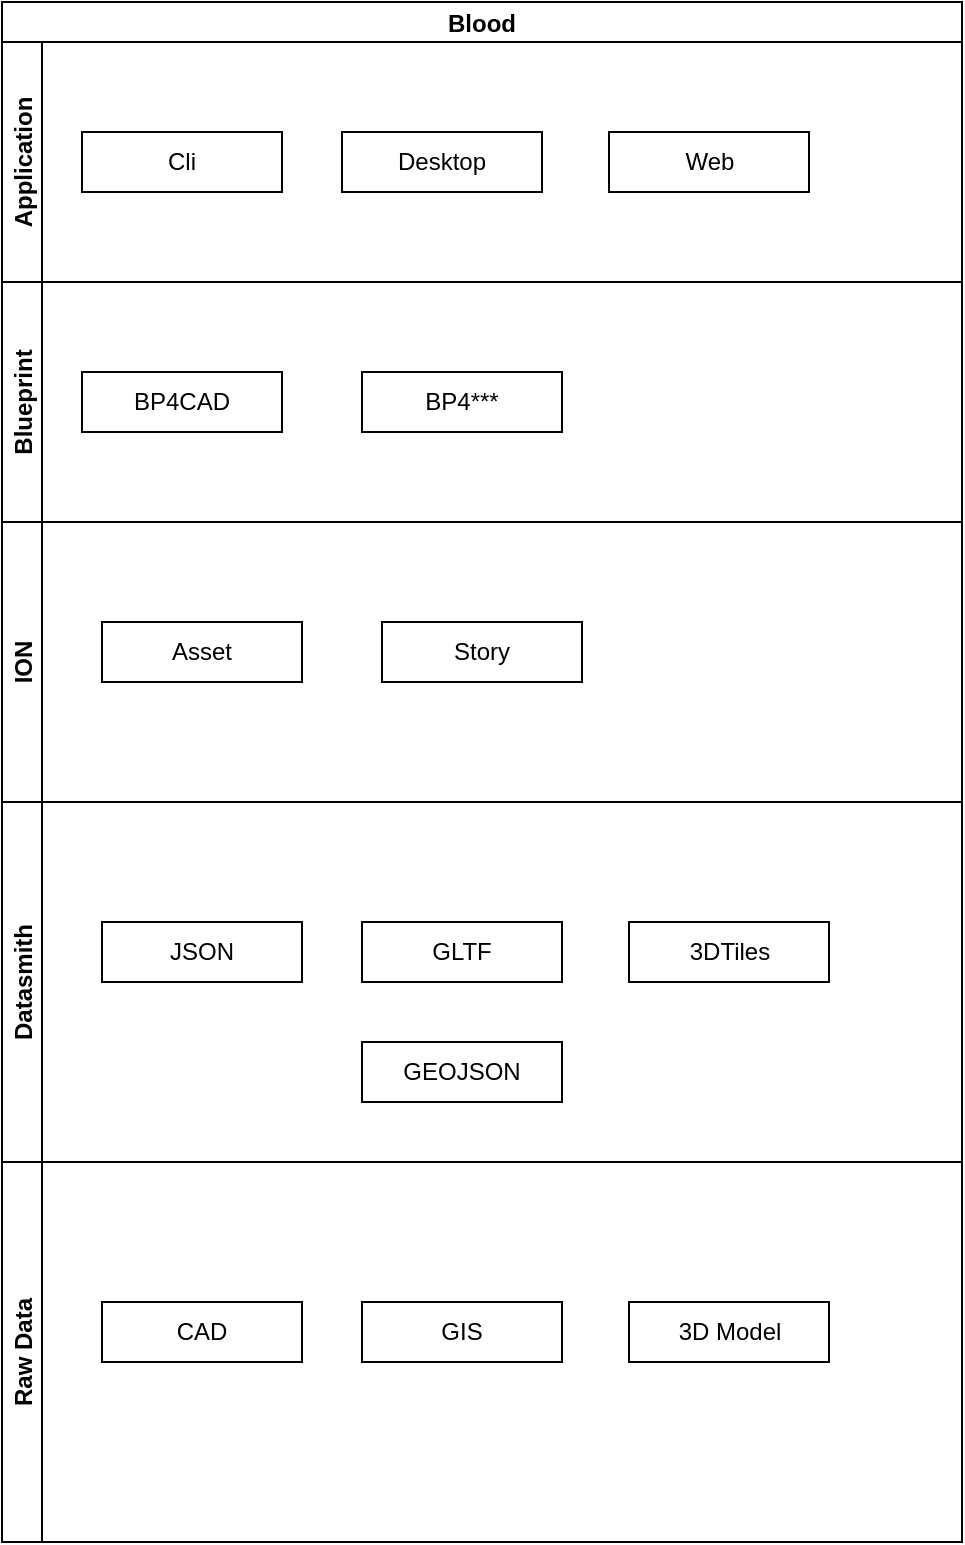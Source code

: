 <mxfile>
    <diagram id="-TR6fQvHQrYsHPy_H-Bm" name="Page-1">
        <mxGraphModel dx="938" dy="805" grid="1" gridSize="10" guides="1" tooltips="1" connect="1" arrows="1" fold="1" page="1" pageScale="1" pageWidth="827" pageHeight="1169" math="0" shadow="0">
            <root>
                <mxCell id="0"/>
                <mxCell id="1" parent="0"/>
                <mxCell id="2" value="Blood" style="swimlane;childLayout=stackLayout;resizeParent=1;resizeParentMax=0;horizontal=1;startSize=20;horizontalStack=0;" parent="1" vertex="1">
                    <mxGeometry x="40" y="210" width="480" height="770" as="geometry">
                        <mxRectangle x="40" y="210" width="70" height="20" as="alternateBounds"/>
                    </mxGeometry>
                </mxCell>
                <mxCell id="3" value="Application" style="swimlane;startSize=20;horizontal=0;" parent="2" vertex="1">
                    <mxGeometry y="20" width="480" height="120" as="geometry">
                        <mxRectangle y="20" width="480" height="20" as="alternateBounds"/>
                    </mxGeometry>
                </mxCell>
                <mxCell id="6" value="Cli" style="whiteSpace=wrap;html=1;" parent="3" vertex="1">
                    <mxGeometry x="40" y="45" width="100" height="30" as="geometry"/>
                </mxCell>
                <mxCell id="7" value="Desktop" style="whiteSpace=wrap;html=1;" parent="3" vertex="1">
                    <mxGeometry x="170" y="45" width="100" height="30" as="geometry"/>
                </mxCell>
                <mxCell id="8" value="Web" style="whiteSpace=wrap;html=1;" parent="3" vertex="1">
                    <mxGeometry x="303.5" y="45" width="100" height="30" as="geometry"/>
                </mxCell>
                <mxCell id="4" value="Blueprint" style="swimlane;startSize=20;horizontal=0;" parent="2" vertex="1">
                    <mxGeometry y="140" width="480" height="120" as="geometry">
                        <mxRectangle y="140" width="480" height="20" as="alternateBounds"/>
                    </mxGeometry>
                </mxCell>
                <mxCell id="22" value="BP4CAD" style="whiteSpace=wrap;html=1;" parent="4" vertex="1">
                    <mxGeometry x="40" y="45" width="100" height="30" as="geometry"/>
                </mxCell>
                <mxCell id="23" value="BP4***" style="whiteSpace=wrap;html=1;" parent="4" vertex="1">
                    <mxGeometry x="180" y="45" width="100" height="30" as="geometry"/>
                </mxCell>
                <mxCell id="5" value="ION" style="swimlane;startSize=20;horizontal=0;" parent="2" vertex="1">
                    <mxGeometry y="260" width="480" height="140" as="geometry">
                        <mxRectangle y="60" width="480" height="20" as="alternateBounds"/>
                    </mxGeometry>
                </mxCell>
                <mxCell id="19" value="Asset" style="whiteSpace=wrap;html=1;" parent="5" vertex="1">
                    <mxGeometry x="50" y="50" width="100" height="30" as="geometry"/>
                </mxCell>
                <mxCell id="20" value="Story" style="whiteSpace=wrap;html=1;" parent="5" vertex="1">
                    <mxGeometry x="190" y="50" width="100" height="30" as="geometry"/>
                </mxCell>
                <mxCell id="9" value="Datasmith" style="swimlane;startSize=20;horizontal=0;" parent="2" vertex="1">
                    <mxGeometry y="400" width="480" height="180" as="geometry">
                        <mxRectangle y="60" width="480" height="20" as="alternateBounds"/>
                    </mxGeometry>
                </mxCell>
                <mxCell id="15" value="JSON" style="whiteSpace=wrap;html=1;" parent="9" vertex="1">
                    <mxGeometry x="50" y="60" width="100" height="30" as="geometry"/>
                </mxCell>
                <mxCell id="16" value="GLTF" style="whiteSpace=wrap;html=1;" parent="9" vertex="1">
                    <mxGeometry x="180" y="60" width="100" height="30" as="geometry"/>
                </mxCell>
                <mxCell id="17" value="3DTiles" style="whiteSpace=wrap;html=1;" parent="9" vertex="1">
                    <mxGeometry x="313.5" y="60" width="100" height="30" as="geometry"/>
                </mxCell>
                <mxCell id="18" value="GEOJSON" style="whiteSpace=wrap;html=1;" parent="9" vertex="1">
                    <mxGeometry x="180" y="120" width="100" height="30" as="geometry"/>
                </mxCell>
                <mxCell id="10" value="Raw Data" style="swimlane;startSize=20;horizontal=0;" parent="2" vertex="1">
                    <mxGeometry y="580" width="480" height="190" as="geometry">
                        <mxRectangle y="60" width="480" height="20" as="alternateBounds"/>
                    </mxGeometry>
                </mxCell>
                <mxCell id="12" value="CAD" style="whiteSpace=wrap;html=1;" parent="10" vertex="1">
                    <mxGeometry x="50" y="70" width="100" height="30" as="geometry"/>
                </mxCell>
                <mxCell id="13" value="GIS" style="whiteSpace=wrap;html=1;" parent="10" vertex="1">
                    <mxGeometry x="180" y="70" width="100" height="30" as="geometry"/>
                </mxCell>
                <mxCell id="14" value="3D Model" style="whiteSpace=wrap;html=1;" parent="10" vertex="1">
                    <mxGeometry x="313.5" y="70" width="100" height="30" as="geometry"/>
                </mxCell>
            </root>
        </mxGraphModel>
    </diagram>
</mxfile>